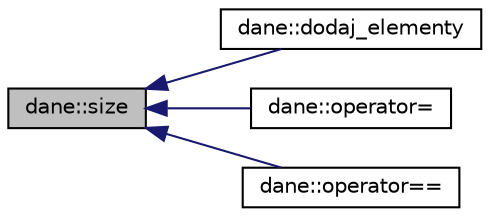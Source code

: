 digraph "dane::size"
{
  edge [fontname="Helvetica",fontsize="10",labelfontname="Helvetica",labelfontsize="10"];
  node [fontname="Helvetica",fontsize="10",shape=record];
  rankdir="LR";
  Node1 [label="dane::size",height=0.2,width=0.4,color="black", fillcolor="grey75", style="filled" fontcolor="black"];
  Node1 -> Node2 [dir="back",color="midnightblue",fontsize="10",style="solid",fontname="Helvetica"];
  Node2 [label="dane::dodaj_elementy",height=0.2,width=0.4,color="black", fillcolor="white", style="filled",URL="$classdane.html#a257a2d91e163464fe7fb8c1a7adb1728",tooltip="Dodawanie elementu. Funkcja dodaje element na koniec wektora. Funkcja zdefiniowana jest poprzez wywol..."];
  Node1 -> Node3 [dir="back",color="midnightblue",fontsize="10",style="solid",fontname="Helvetica"];
  Node3 [label="dane::operator=",height=0.2,width=0.4,color="black", fillcolor="white", style="filled",URL="$classdane.html#a2b3162017b009396e52273f80b1e43a2",tooltip="Uzycie operatora = na wektorze Przeciazenie opertora przypisywania."];
  Node1 -> Node4 [dir="back",color="midnightblue",fontsize="10",style="solid",fontname="Helvetica"];
  Node4 [label="dane::operator==",height=0.2,width=0.4,color="black", fillcolor="white", style="filled",URL="$classdane.html#a0024956f16e82184d7da0650d4a3372a",tooltip="Operator porownania dwoch wektorow Funkcja, ktora jest operatorem porownania dwoch wektorow..."];
}
